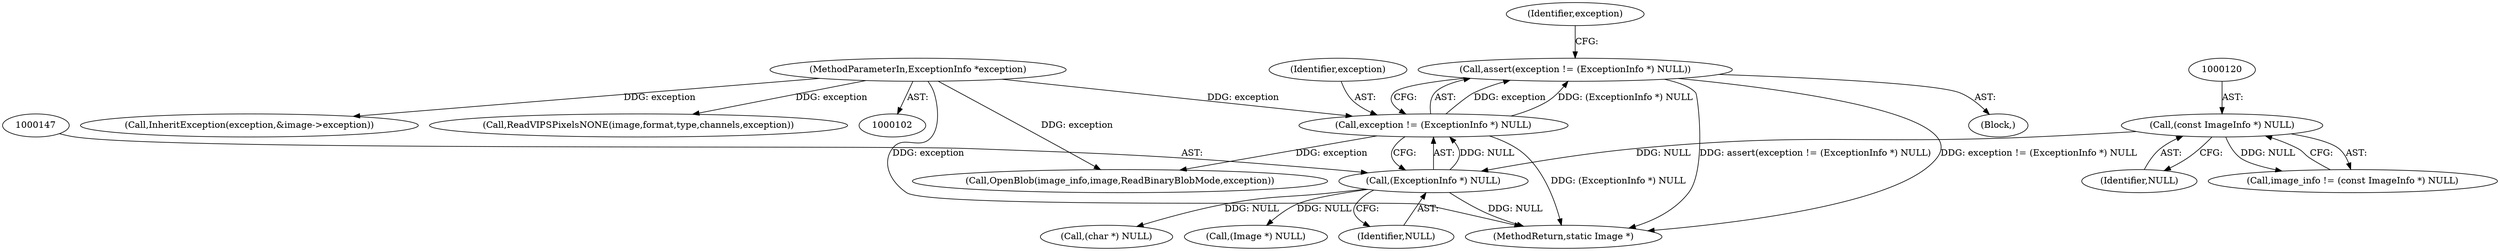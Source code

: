 digraph "0_ImageMagick_f6e9d0d9955e85bdd7540b251cd50d598dacc5e6_71@API" {
"1000143" [label="(Call,assert(exception != (ExceptionInfo *) NULL))"];
"1000144" [label="(Call,exception != (ExceptionInfo *) NULL)"];
"1000104" [label="(MethodParameterIn,ExceptionInfo *exception)"];
"1000146" [label="(Call,(ExceptionInfo *) NULL)"];
"1000119" [label="(Call,(const ImageInfo *) NULL)"];
"1000104" [label="(MethodParameterIn,ExceptionInfo *exception)"];
"1000144" [label="(Call,exception != (ExceptionInfo *) NULL)"];
"1000531" [label="(MethodReturn,static Image *)"];
"1000152" [label="(Identifier,exception)"];
"1000237" [label="(Call,InheritException(exception,&image->exception))"];
"1000468" [label="(Call,(char *) NULL)"];
"1000117" [label="(Call,image_info != (const ImageInfo *) NULL)"];
"1000176" [label="(Call,(Image *) NULL)"];
"1000105" [label="(Block,)"];
"1000161" [label="(Call,OpenBlob(image_info,image,ReadBinaryBlobMode,exception))"];
"1000456" [label="(Call,ReadVIPSPixelsNONE(image,format,type,channels,exception))"];
"1000119" [label="(Call,(const ImageInfo *) NULL)"];
"1000121" [label="(Identifier,NULL)"];
"1000146" [label="(Call,(ExceptionInfo *) NULL)"];
"1000148" [label="(Identifier,NULL)"];
"1000143" [label="(Call,assert(exception != (ExceptionInfo *) NULL))"];
"1000145" [label="(Identifier,exception)"];
"1000143" -> "1000105"  [label="AST: "];
"1000143" -> "1000144"  [label="CFG: "];
"1000144" -> "1000143"  [label="AST: "];
"1000152" -> "1000143"  [label="CFG: "];
"1000143" -> "1000531"  [label="DDG: exception != (ExceptionInfo *) NULL"];
"1000143" -> "1000531"  [label="DDG: assert(exception != (ExceptionInfo *) NULL)"];
"1000144" -> "1000143"  [label="DDG: exception"];
"1000144" -> "1000143"  [label="DDG: (ExceptionInfo *) NULL"];
"1000144" -> "1000146"  [label="CFG: "];
"1000145" -> "1000144"  [label="AST: "];
"1000146" -> "1000144"  [label="AST: "];
"1000144" -> "1000531"  [label="DDG: (ExceptionInfo *) NULL"];
"1000104" -> "1000144"  [label="DDG: exception"];
"1000146" -> "1000144"  [label="DDG: NULL"];
"1000144" -> "1000161"  [label="DDG: exception"];
"1000104" -> "1000102"  [label="AST: "];
"1000104" -> "1000531"  [label="DDG: exception"];
"1000104" -> "1000161"  [label="DDG: exception"];
"1000104" -> "1000237"  [label="DDG: exception"];
"1000104" -> "1000456"  [label="DDG: exception"];
"1000146" -> "1000148"  [label="CFG: "];
"1000147" -> "1000146"  [label="AST: "];
"1000148" -> "1000146"  [label="AST: "];
"1000146" -> "1000531"  [label="DDG: NULL"];
"1000119" -> "1000146"  [label="DDG: NULL"];
"1000146" -> "1000176"  [label="DDG: NULL"];
"1000146" -> "1000468"  [label="DDG: NULL"];
"1000119" -> "1000117"  [label="AST: "];
"1000119" -> "1000121"  [label="CFG: "];
"1000120" -> "1000119"  [label="AST: "];
"1000121" -> "1000119"  [label="AST: "];
"1000117" -> "1000119"  [label="CFG: "];
"1000119" -> "1000117"  [label="DDG: NULL"];
}
